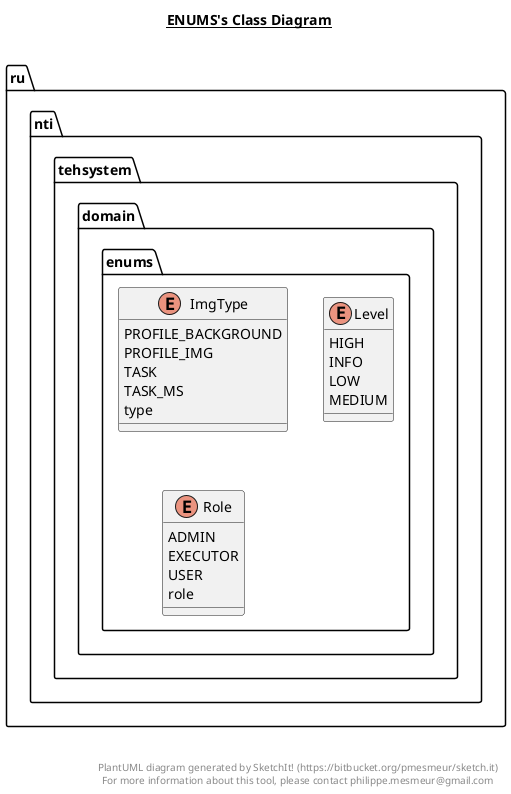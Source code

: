 @startuml

title __ENUMS's Class Diagram__\n


    namespace  ru.nti.tehsystem {
      namespace domain {
        namespace enums {
          enum ImgType {
            PROFILE_BACKGROUND
            PROFILE_IMG
            TASK
            TASK_MS
            type
          }
        }
      }
    }
  
  


    namespace  ru.nti.tehsystem {
      namespace domain {
        namespace enums {
          enum Level {
            HIGH
            INFO
            LOW
            MEDIUM
          }
        }
      }
    }
  
  


    namespace  ru.nti.tehsystem {
      namespace domain {
        namespace enums {
          enum Role {
            ADMIN
            EXECUTOR
            USER
            role
          }
        }
      }
    }
  
  



right footer


PlantUML diagram generated by SketchIt! (https://bitbucket.org/pmesmeur/sketch.it)
For more information about this tool, please contact philippe.mesmeur@gmail.com
endfooter

@enduml
